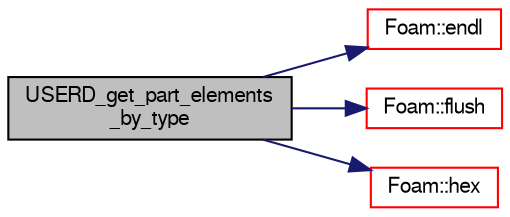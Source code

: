 digraph "USERD_get_part_elements_by_type"
{
  bgcolor="transparent";
  edge [fontname="FreeSans",fontsize="10",labelfontname="FreeSans",labelfontsize="10"];
  node [fontname="FreeSans",fontsize="10",shape=record];
  rankdir="LR";
  Node0 [label="USERD_get_part_elements\l_by_type",height=0.2,width=0.4,color="black", fillcolor="grey75", style="filled", fontcolor="black"];
  Node0 -> Node1 [color="midnightblue",fontsize="10",style="solid",fontname="FreeSans"];
  Node1 [label="Foam::endl",height=0.2,width=0.4,color="red",URL="$a21124.html#a2db8fe02a0d3909e9351bb4275b23ce4",tooltip="Add newline and flush stream. "];
  Node0 -> Node3 [color="midnightblue",fontsize="10",style="solid",fontname="FreeSans"];
  Node3 [label="Foam::flush",height=0.2,width=0.4,color="red",URL="$a21124.html#ae5d12052806c399177d27d9beccc2462",tooltip="Flush stream. "];
  Node0 -> Node5 [color="midnightblue",fontsize="10",style="solid",fontname="FreeSans"];
  Node5 [label="Foam::hex",height=0.2,width=0.4,color="red",URL="$a21124.html#a4ddae43d14dd72d6b0cd9ab61fe4e04e"];
}
